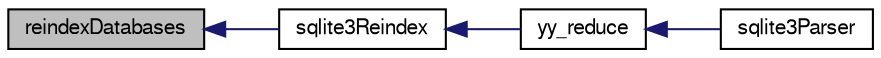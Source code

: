 digraph "reindexDatabases"
{
  edge [fontname="FreeSans",fontsize="10",labelfontname="FreeSans",labelfontsize="10"];
  node [fontname="FreeSans",fontsize="10",shape=record];
  rankdir="LR";
  Node258669 [label="reindexDatabases",height=0.2,width=0.4,color="black", fillcolor="grey75", style="filled", fontcolor="black"];
  Node258669 -> Node258670 [dir="back",color="midnightblue",fontsize="10",style="solid",fontname="FreeSans"];
  Node258670 [label="sqlite3Reindex",height=0.2,width=0.4,color="black", fillcolor="white", style="filled",URL="$sqlite3_8c.html#abd189e31189391e1ef114b413ff4abbf"];
  Node258670 -> Node258671 [dir="back",color="midnightblue",fontsize="10",style="solid",fontname="FreeSans"];
  Node258671 [label="yy_reduce",height=0.2,width=0.4,color="black", fillcolor="white", style="filled",URL="$sqlite3_8c.html#a7c419a9b25711c666a9a2449ef377f14"];
  Node258671 -> Node258672 [dir="back",color="midnightblue",fontsize="10",style="solid",fontname="FreeSans"];
  Node258672 [label="sqlite3Parser",height=0.2,width=0.4,color="black", fillcolor="white", style="filled",URL="$sqlite3_8c.html#a0327d71a5fabe0b6a343d78a2602e72a"];
}
